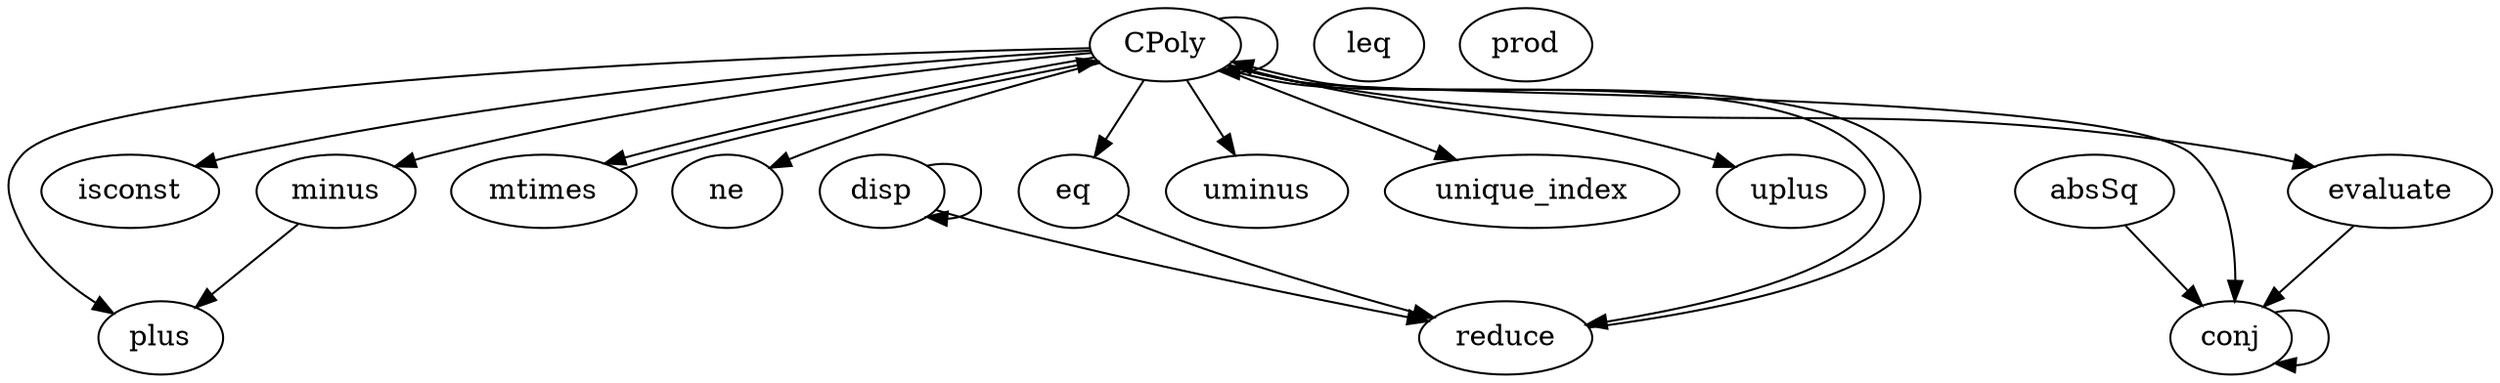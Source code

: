 /* Created by mdot for Matlab */
digraph m2html {
  CPoly -> CPoly;
  CPoly -> conj;
  CPoly -> eq;
  CPoly -> evaluate;
  CPoly -> isconst;
  CPoly -> minus;
  CPoly -> mtimes;
  CPoly -> ne;
  CPoly -> plus;
  CPoly -> reduce;
  CPoly -> uminus;
  CPoly -> unique_index;
  CPoly -> uplus;
  absSq -> conj;
  conj -> conj;
  disp -> disp;
  disp -> reduce;
  eq -> reduce;
  evaluate -> conj;
  minus -> plus;
  mtimes -> CPoly;
  reduce -> CPoly;

  CPoly [URL="CPoly.html"];
  absSq [URL="absSq.html"];
  conj [URL="conj.html"];
  disp [URL="disp.html"];
  eq [URL="eq.html"];
  evaluate [URL="evaluate.html"];
  isconst [URL="isconst.html"];
  leq [URL="leq.html"];
  minus [URL="minus.html"];
  mtimes [URL="mtimes.html"];
  ne [URL="ne.html"];
  plus [URL="plus.html"];
  prod [URL="prod.html"];
  reduce [URL="reduce.html"];
  uminus [URL="uminus.html"];
  unique_index [URL="unique_index.html"];
  uplus [URL="uplus.html"];
}